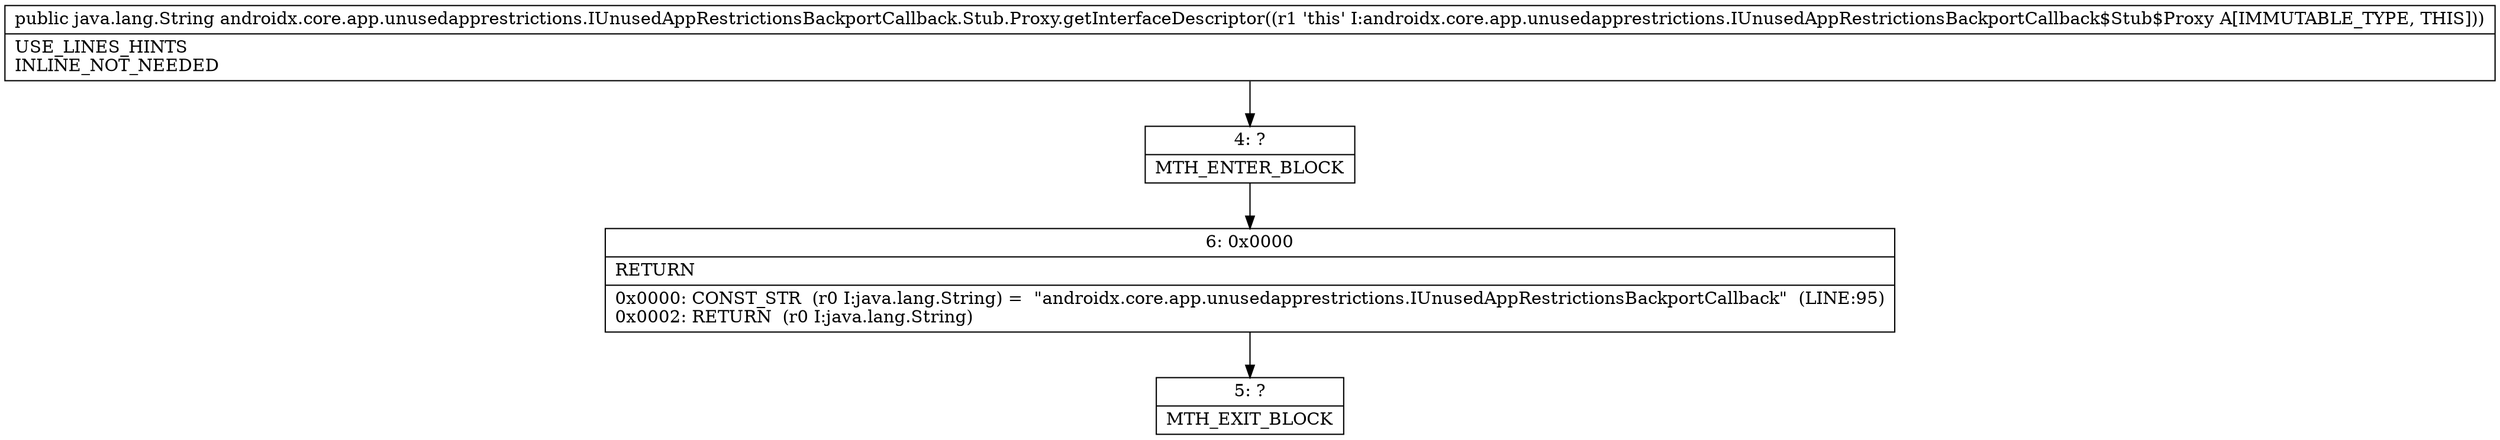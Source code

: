 digraph "CFG forandroidx.core.app.unusedapprestrictions.IUnusedAppRestrictionsBackportCallback.Stub.Proxy.getInterfaceDescriptor()Ljava\/lang\/String;" {
Node_4 [shape=record,label="{4\:\ ?|MTH_ENTER_BLOCK\l}"];
Node_6 [shape=record,label="{6\:\ 0x0000|RETURN\l|0x0000: CONST_STR  (r0 I:java.lang.String) =  \"androidx.core.app.unusedapprestrictions.IUnusedAppRestrictionsBackportCallback\"  (LINE:95)\l0x0002: RETURN  (r0 I:java.lang.String) \l}"];
Node_5 [shape=record,label="{5\:\ ?|MTH_EXIT_BLOCK\l}"];
MethodNode[shape=record,label="{public java.lang.String androidx.core.app.unusedapprestrictions.IUnusedAppRestrictionsBackportCallback.Stub.Proxy.getInterfaceDescriptor((r1 'this' I:androidx.core.app.unusedapprestrictions.IUnusedAppRestrictionsBackportCallback$Stub$Proxy A[IMMUTABLE_TYPE, THIS]))  | USE_LINES_HINTS\lINLINE_NOT_NEEDED\l}"];
MethodNode -> Node_4;Node_4 -> Node_6;
Node_6 -> Node_5;
}

